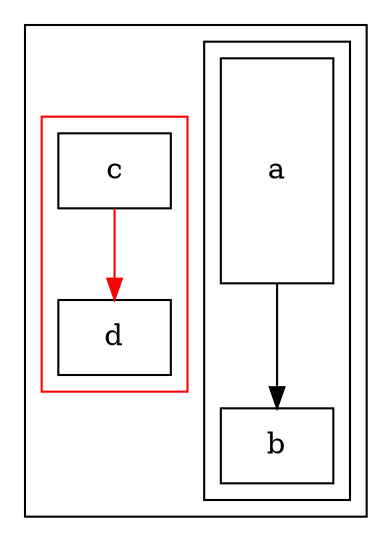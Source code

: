 digraph G {
ranksep=0.1
    subgraph cluster_outer {
        subgraph cluster_1 {
            a [shape=rect, height=1.5]
            b [shape=rect]
            a -> b[minlen=2]
        }
        
        subgraph cluster_2 {
            
           c [shape=rect]
           d [shape=rect]
           c -> d [color=red]
           color=red
        }
    }
}
